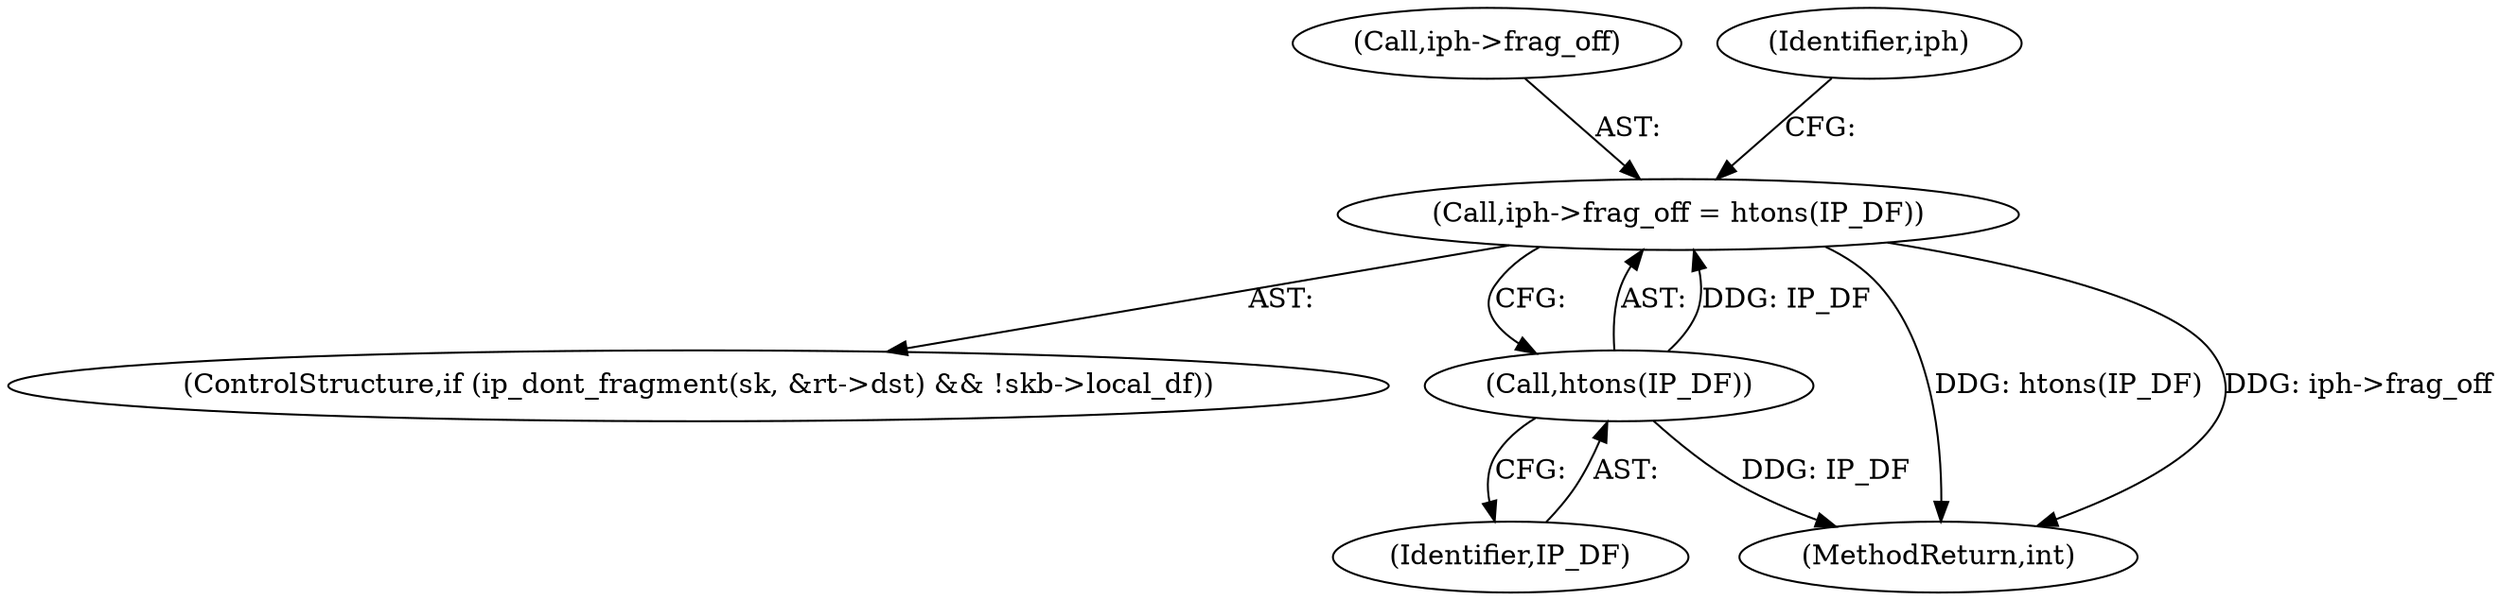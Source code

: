 digraph "0_linux_f6d8bd051c391c1c0458a30b2a7abcd939329259_22@pointer" {
"1000281" [label="(Call,iph->frag_off = htons(IP_DF))"];
"1000285" [label="(Call,htons(IP_DF))"];
"1000282" [label="(Call,iph->frag_off)"];
"1000286" [label="(Identifier,IP_DF)"];
"1000285" [label="(Call,htons(IP_DF))"];
"1000269" [label="(ControlStructure,if (ip_dont_fragment(sk, &rt->dst) && !skb->local_df))"];
"1000295" [label="(Identifier,iph)"];
"1000281" [label="(Call,iph->frag_off = htons(IP_DF))"];
"1000387" [label="(MethodReturn,int)"];
"1000281" -> "1000269"  [label="AST: "];
"1000281" -> "1000285"  [label="CFG: "];
"1000282" -> "1000281"  [label="AST: "];
"1000285" -> "1000281"  [label="AST: "];
"1000295" -> "1000281"  [label="CFG: "];
"1000281" -> "1000387"  [label="DDG: htons(IP_DF)"];
"1000281" -> "1000387"  [label="DDG: iph->frag_off"];
"1000285" -> "1000281"  [label="DDG: IP_DF"];
"1000285" -> "1000286"  [label="CFG: "];
"1000286" -> "1000285"  [label="AST: "];
"1000285" -> "1000387"  [label="DDG: IP_DF"];
}
